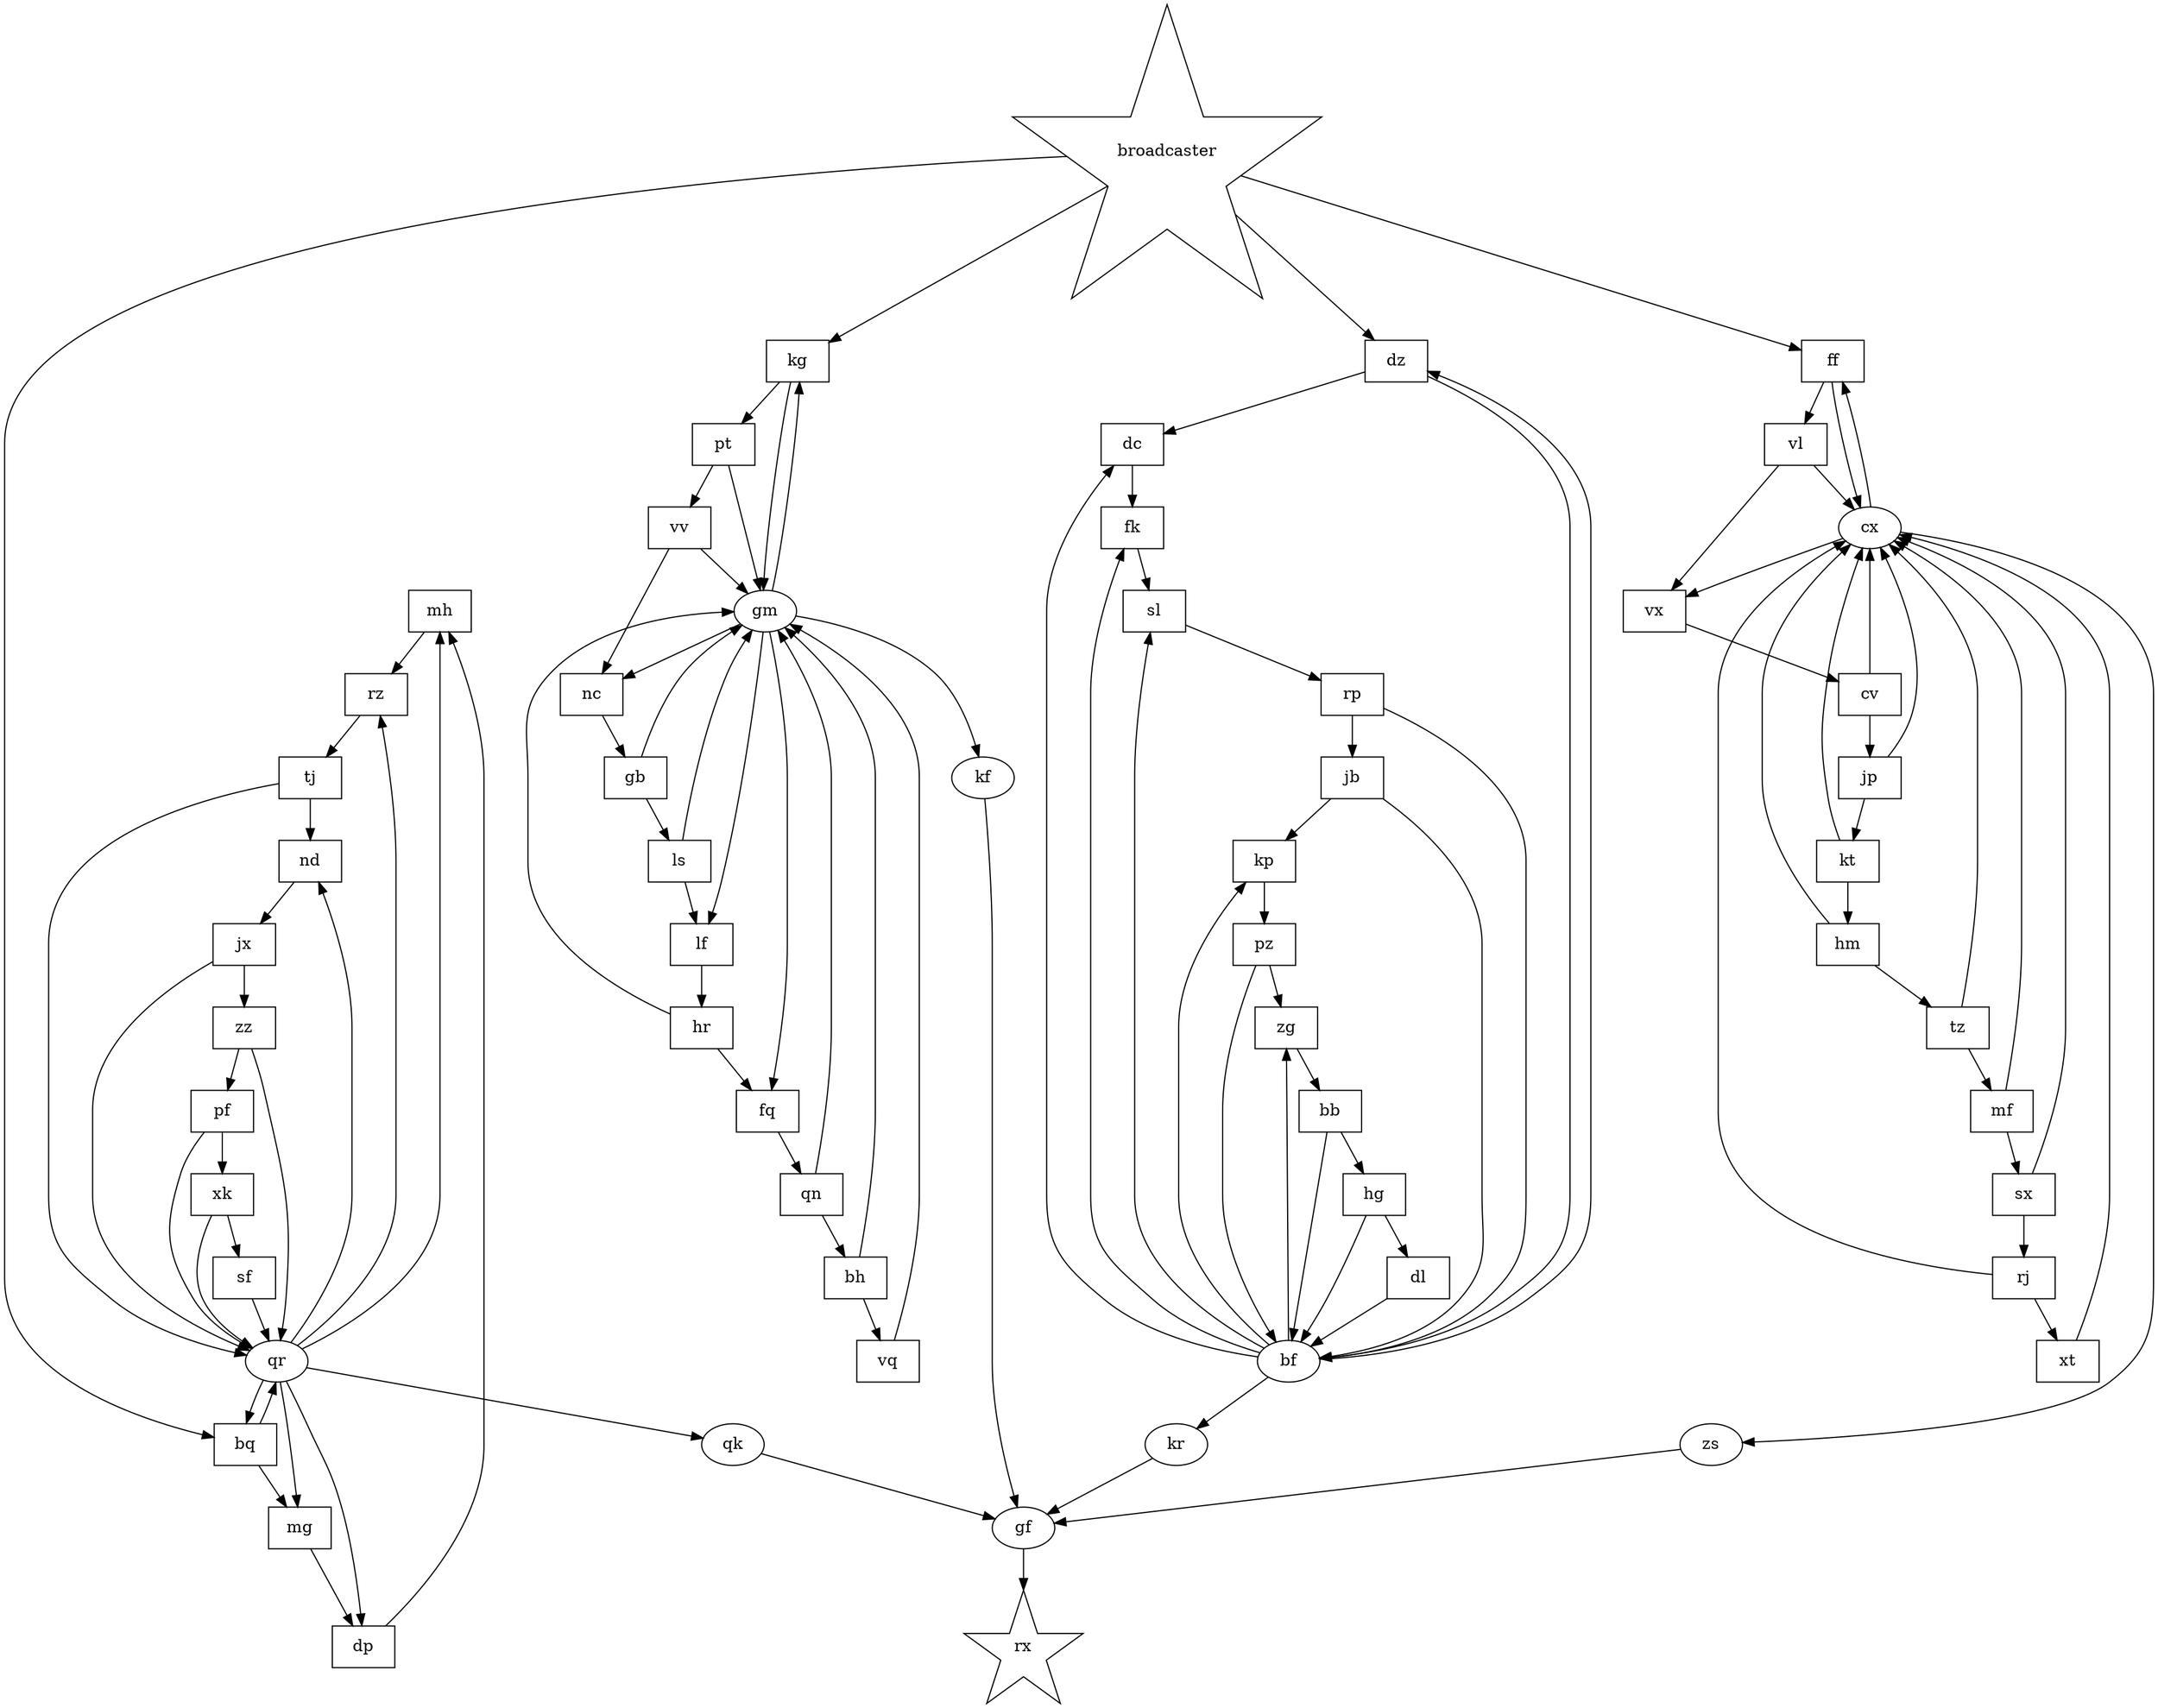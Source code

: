 digraph {
	mh [shape=box]
	nd [shape=box]
	xt [shape=box]
	dp [shape=box]
	pz [shape=box]
	rp [shape=box]
	jb [shape=box]
	rj [shape=box]
	hg [shape=box]
	pt [shape=box]
	pf [shape=box]
	cv [shape=box]
	zg [shape=box]
	qn [shape=box]
	kp [shape=box]
	kg [shape=box]
	sl [shape=box]
	dz [shape=box]
	hm [shape=box]
	dc [shape=box]
	xk [shape=box]
	kr [shape=ellipse]
	bq [shape=box]
	sf [shape=box]
	cx [shape=ellipse]
	hr [shape=box]
	ls [shape=box]
	mf [shape=box]
	vq [shape=box]
	sx [shape=box]
	gm [shape=ellipse]
	jx [shape=box]
	tz [shape=box]
	jp [shape=box]
	bb [shape=box]
	zz [shape=box]
	qr [shape=ellipse]
	nc [shape=box]
	kt [shape=box]
	mg [shape=box]
	dl [shape=box]
	zs [shape=ellipse]
	bf [shape=ellipse]
	bh [shape=box]
	kf [shape=ellipse]
	fq [shape=box]
	vl [shape=box]
	qk [shape=ellipse]
	fk [shape=box]
	tj [shape=box]
	gb [shape=box]
	lf [shape=box]
	vx [shape=box]
	ff [shape=box]
	broadcaster [shape=star]
	vv [shape=box]
	gf [shape=ellipse]
	rz [shape=box]
	mh -> rz
	nd -> jx
	xt -> cx
	dp -> mh
	pz -> zg
	pz -> bf
	rp -> jb
	rp -> bf
	jb -> bf
	jb -> kp
	rj -> xt
	rj -> cx
	hg -> dl
	hg -> bf
	pt -> gm
	pt -> vv
	pf -> xk
	pf -> qr
	cv -> jp
	cv -> cx
	zg -> bb
	qn -> gm
	qn -> bh
	kp -> pz
	kg -> gm
	kg -> pt
	sl -> rp
	dz -> bf
	dz -> dc
	hm -> cx
	hm -> tz
	dc -> fk
	xk -> qr
	xk -> sf
	kr -> gf
	bq -> qr
	bq -> mg
	sf -> qr
	cx -> ff
	cx -> vx
	cx -> zs
	hr -> fq
	hr -> gm
	ls -> lf
	ls -> gm
	mf -> cx
	mf -> sx
	vq -> gm
	sx -> cx
	sx -> rj
	gm -> kg
	gm -> kf
	gm -> fq
	gm -> nc
	gm -> lf
	jx -> qr
	jx -> zz
	tz -> mf
	tz -> cx
	jp -> cx
	jp -> kt
	bb -> hg
	bb -> bf
	zz -> pf
	zz -> qr
	qr -> dp
	qr -> bq
	qr -> nd
	qr -> rz
	qr -> mg
	qr -> qk
	qr -> mh
	nc -> gb
	kt -> hm
	kt -> cx
	mg -> dp
	dl -> bf
	zs -> gf
	bf -> dz
	bf -> zg
	bf -> kr
	bf -> sl
	bf -> fk
	bf -> kp
	bf -> dc
	bh -> vq
	bh -> gm
	kf -> gf
	fq -> qn
	vl -> vx
	vl -> cx
	qk -> gf
	fk -> sl
	tj -> nd
	tj -> qr
	gb -> ls
	gb -> gm
	lf -> hr
	vx -> cv
	ff -> vl
	ff -> cx
	broadcaster -> kg
	broadcaster -> dz
	broadcaster -> ff
	broadcaster -> bq
	vv -> nc
	vv -> gm
	rx [shape=star]
	gf -> rx
	rz -> tj
}
